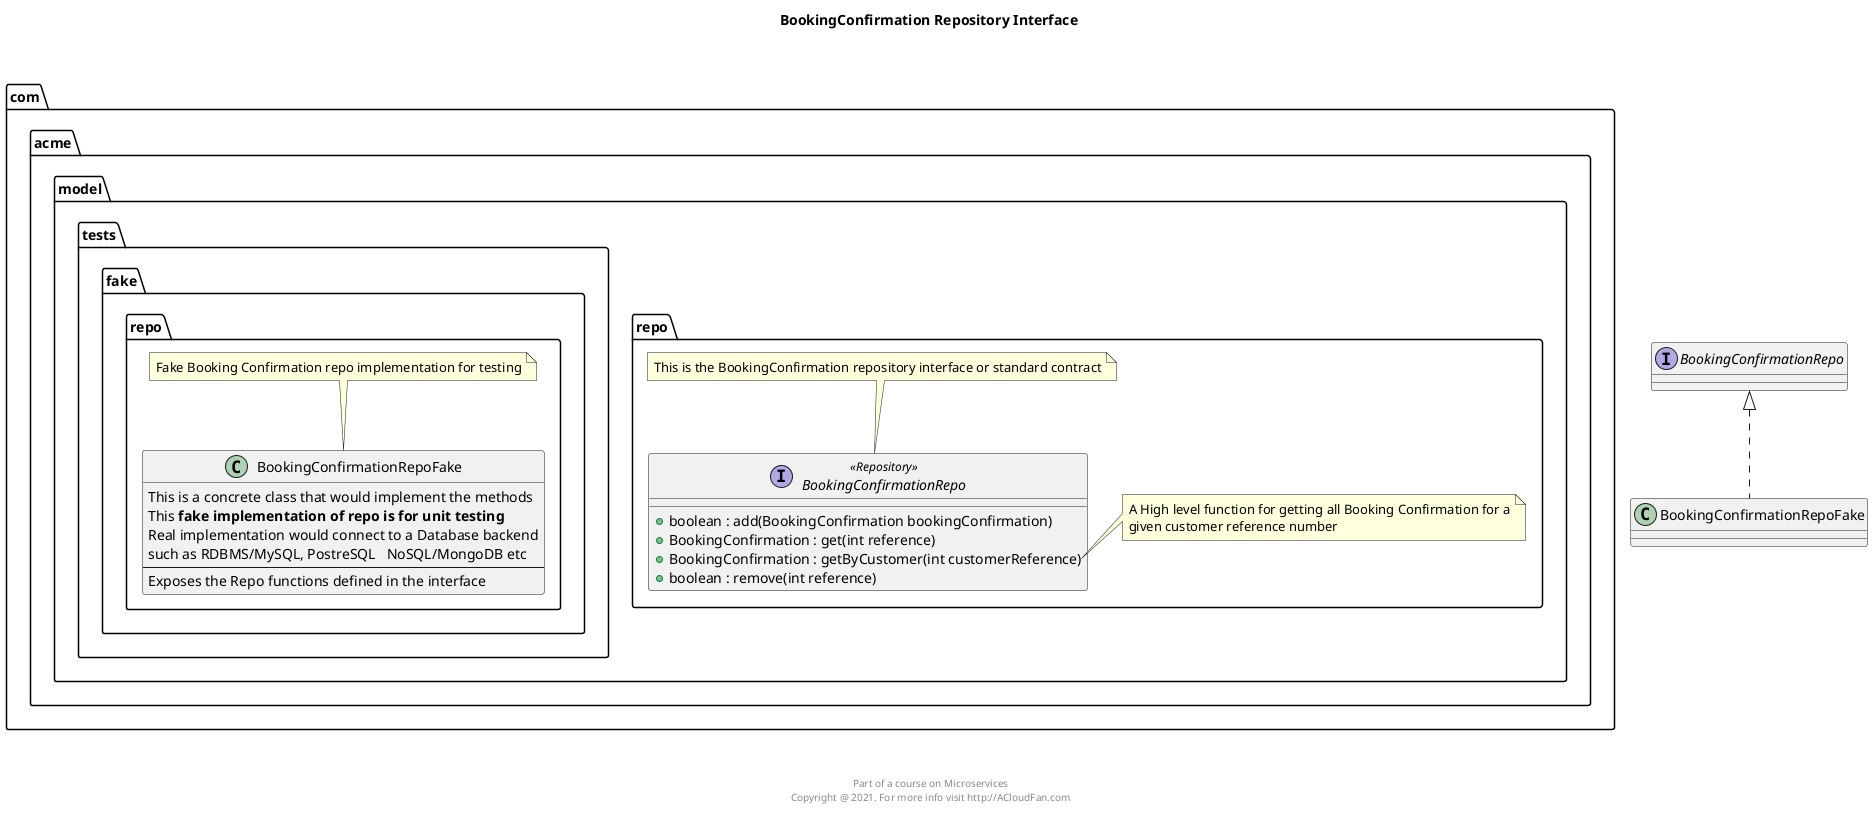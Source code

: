 @startuml

package com.acme.model.repo {
    interface BookingConfirmationRepo <<Repository>> {
        + boolean : add(BookingConfirmation bookingConfirmation)
        + BookingConfirmation : get(int reference)
        + BookingConfirmation : getByCustomer(int customerReference)
        + boolean : remove(int reference)
    }
    note top of BookingConfirmationRepo : This is the BookingConfirmation repository interface or standard contract
    note right of BookingConfirmationRepo::"getByCustomer(int customerReference)"
                A High level function for getting all Booking Confirmation for a
                given customer reference number
    end note
}

package com.acme.model.tests.fake.repo {
    class BookingConfirmationRepoFake {
        This is a concrete class that would implement the methods
        This <b>fake implementation of repo is for unit testing</b>
        Real implementation would connect to a Database backend
        such as RDBMS/MySQL, PostreSQL   NoSQL/MongoDB etc
        --
        Exposes the Repo functions defined in the interface
    }
    note top of  BookingConfirmationRepoFake : Fake Booking Confirmation repo implementation for testing
}

class BookingConfirmationRepoFake implements BookingConfirmationRepo

title  BookingConfirmation Repository Interface \n \n
footer \n\n\n Part of a course on Microservices \n Copyright @ 2021. For more info visit http://ACloudFan.com \n
@enduml